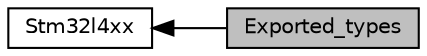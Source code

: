 digraph "Exported_types"
{
  edge [fontname="Helvetica",fontsize="10",labelfontname="Helvetica",labelfontsize="10"];
  node [fontname="Helvetica",fontsize="10",shape=box];
  rankdir=LR;
  Node1 [label="Exported_types",height=0.2,width=0.4,color="black", fillcolor="grey75", style="filled", fontcolor="black",tooltip=" "];
  Node2 [label="Stm32l4xx",height=0.2,width=0.4,color="black", fillcolor="white", style="filled",URL="$group__stm32l4xx.html",tooltip=" "];
  Node2->Node1 [shape=plaintext, dir="back", style="solid"];
}
